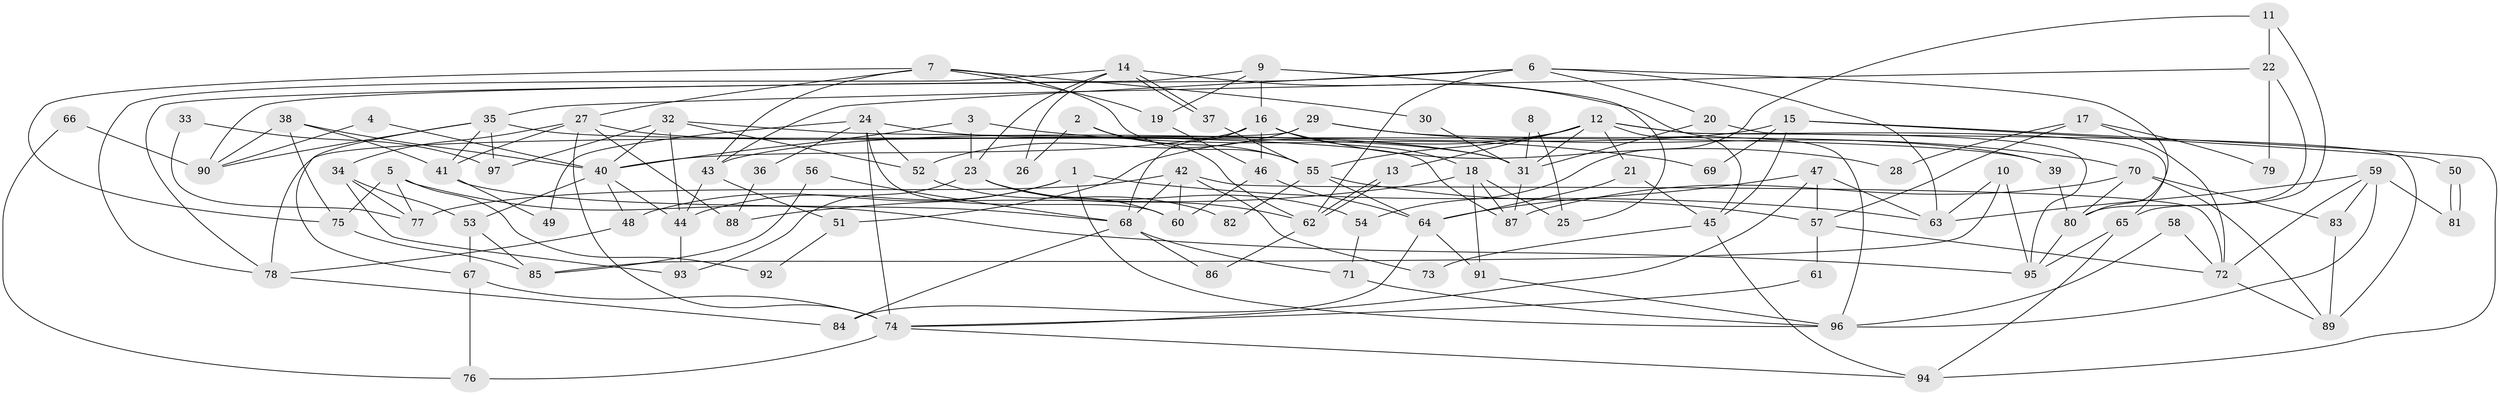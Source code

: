 // Generated by graph-tools (version 1.1) at 2025/26/03/09/25 03:26:22]
// undirected, 97 vertices, 194 edges
graph export_dot {
graph [start="1"]
  node [color=gray90,style=filled];
  1;
  2;
  3;
  4;
  5;
  6;
  7;
  8;
  9;
  10;
  11;
  12;
  13;
  14;
  15;
  16;
  17;
  18;
  19;
  20;
  21;
  22;
  23;
  24;
  25;
  26;
  27;
  28;
  29;
  30;
  31;
  32;
  33;
  34;
  35;
  36;
  37;
  38;
  39;
  40;
  41;
  42;
  43;
  44;
  45;
  46;
  47;
  48;
  49;
  50;
  51;
  52;
  53;
  54;
  55;
  56;
  57;
  58;
  59;
  60;
  61;
  62;
  63;
  64;
  65;
  66;
  67;
  68;
  69;
  70;
  71;
  72;
  73;
  74;
  75;
  76;
  77;
  78;
  79;
  80;
  81;
  82;
  83;
  84;
  85;
  86;
  87;
  88;
  89;
  90;
  91;
  92;
  93;
  94;
  95;
  96;
  97;
  1 -- 96;
  1 -- 44;
  1 -- 48;
  1 -- 63;
  2 -- 55;
  2 -- 62;
  2 -- 26;
  3 -- 40;
  3 -- 23;
  3 -- 69;
  4 -- 40;
  4 -- 90;
  5 -- 75;
  5 -- 95;
  5 -- 77;
  5 -- 92;
  6 -- 62;
  6 -- 20;
  6 -- 43;
  6 -- 63;
  6 -- 80;
  6 -- 90;
  7 -- 55;
  7 -- 27;
  7 -- 19;
  7 -- 30;
  7 -- 43;
  7 -- 75;
  8 -- 31;
  8 -- 25;
  9 -- 16;
  9 -- 78;
  9 -- 19;
  9 -- 25;
  10 -- 85;
  10 -- 63;
  10 -- 95;
  11 -- 22;
  11 -- 65;
  11 -- 54;
  12 -- 21;
  12 -- 95;
  12 -- 13;
  12 -- 31;
  12 -- 45;
  12 -- 51;
  12 -- 55;
  12 -- 65;
  13 -- 62;
  13 -- 62;
  14 -- 37;
  14 -- 37;
  14 -- 23;
  14 -- 26;
  14 -- 78;
  14 -- 96;
  15 -- 94;
  15 -- 43;
  15 -- 45;
  15 -- 50;
  15 -- 69;
  16 -- 40;
  16 -- 46;
  16 -- 18;
  16 -- 28;
  16 -- 68;
  17 -- 72;
  17 -- 57;
  17 -- 28;
  17 -- 79;
  18 -- 87;
  18 -- 25;
  18 -- 88;
  18 -- 91;
  19 -- 46;
  20 -- 89;
  20 -- 31;
  21 -- 45;
  21 -- 64;
  22 -- 80;
  22 -- 35;
  22 -- 79;
  23 -- 93;
  23 -- 60;
  23 -- 54;
  23 -- 62;
  24 -- 31;
  24 -- 74;
  24 -- 36;
  24 -- 49;
  24 -- 52;
  24 -- 60;
  27 -- 41;
  27 -- 74;
  27 -- 31;
  27 -- 34;
  27 -- 88;
  29 -- 70;
  29 -- 52;
  29 -- 39;
  29 -- 78;
  30 -- 31;
  31 -- 87;
  32 -- 40;
  32 -- 44;
  32 -- 52;
  32 -- 87;
  32 -- 97;
  33 -- 97;
  33 -- 77;
  34 -- 77;
  34 -- 53;
  34 -- 93;
  35 -- 39;
  35 -- 67;
  35 -- 41;
  35 -- 90;
  35 -- 97;
  36 -- 88;
  37 -- 55;
  38 -- 90;
  38 -- 41;
  38 -- 40;
  38 -- 75;
  39 -- 80;
  40 -- 48;
  40 -- 44;
  40 -- 53;
  41 -- 68;
  41 -- 49;
  42 -- 68;
  42 -- 60;
  42 -- 72;
  42 -- 73;
  42 -- 77;
  43 -- 44;
  43 -- 51;
  44 -- 93;
  45 -- 73;
  45 -- 94;
  46 -- 64;
  46 -- 60;
  47 -- 64;
  47 -- 63;
  47 -- 57;
  47 -- 74;
  48 -- 78;
  50 -- 81;
  50 -- 81;
  51 -- 92;
  52 -- 82;
  53 -- 67;
  53 -- 85;
  54 -- 71;
  55 -- 64;
  55 -- 57;
  55 -- 82;
  56 -- 85;
  56 -- 68;
  57 -- 61;
  57 -- 72;
  58 -- 72;
  58 -- 96;
  59 -- 63;
  59 -- 72;
  59 -- 81;
  59 -- 83;
  59 -- 96;
  61 -- 74;
  62 -- 86;
  64 -- 91;
  64 -- 84;
  65 -- 95;
  65 -- 94;
  66 -- 90;
  66 -- 76;
  67 -- 74;
  67 -- 76;
  68 -- 71;
  68 -- 84;
  68 -- 86;
  70 -- 89;
  70 -- 87;
  70 -- 80;
  70 -- 83;
  71 -- 96;
  72 -- 89;
  74 -- 94;
  74 -- 76;
  75 -- 85;
  78 -- 84;
  80 -- 95;
  83 -- 89;
  91 -- 96;
}

